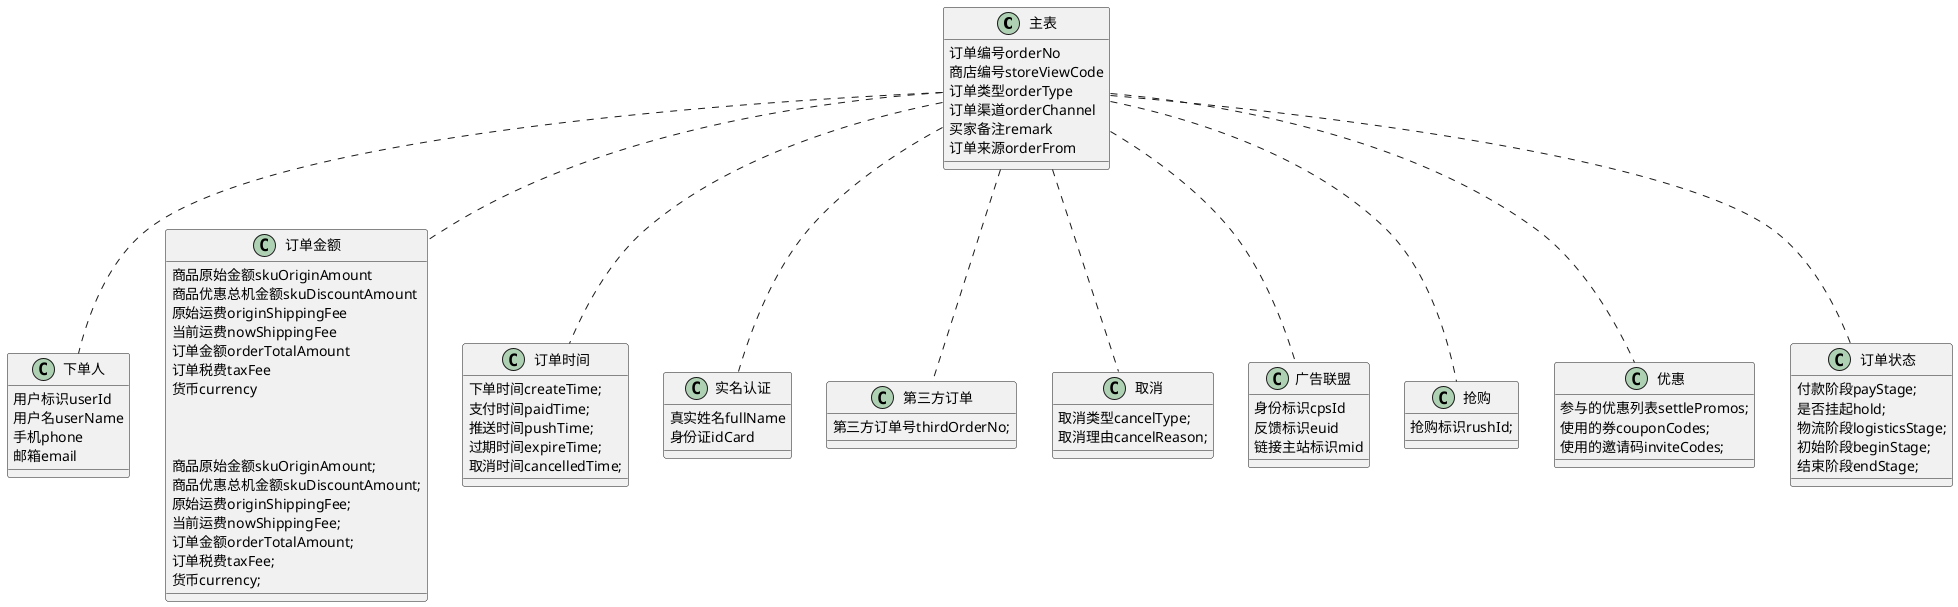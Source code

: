 @startuml


主表.. 下单人
主表 .. 订单金额

主表 .. 订单时间
主表 ..实名认证
主表 ..第三方订单
主表 ..取消
主表 ..广告联盟
主表 ..抢购
主表 ..优惠
主表 ..订单状态


class 主表 {

	订单编号orderNo
	商店编号storeViewCode
	订单类型orderType
	订单渠道orderChannel
	买家备注remark
	订单来源orderFrom

}

 class 订单状态 {

 付款阶段payStage;
 是否挂起hold;
 物流阶段logisticsStage;
 初始阶段beginStage;
 结束阶段endStage;



}

 class 下单人 {

	 用户标识userId
	 用户名userName
	 手机phone
	 邮箱email

}

 class 实名认证 {

	真实姓名fullName
	身份证idCard
}


 class 订单金额 {

商品原始金额skuOriginAmount
商品优惠总机金额skuDiscountAmount
原始运费originShippingFee
当前运费nowShippingFee
订单金额orderTotalAmount
订单税费taxFee
货币currency


}

 class 订单时间 {

	 下单时间createTime;
	 支付时间paidTime;
	 推送时间pushTime;
	 过期时间expireTime;
	 取消时间cancelledTime;



}
 class 第三方订单 {
	 第三方订单号thirdOrderNo;
}

 class 抢购 {

	 抢购标识rushId;

}

 class 广告联盟 {

	 身份标识cpsId
	 反馈标识euid
	 链接主站标识mid



}

 class 订单金额 {

	 商品原始金额skuOriginAmount;
	 商品优惠总机金额skuDiscountAmount;
	 原始运费originShippingFee;
	 当前运费nowShippingFee;
	 订单金额orderTotalAmount;
	 订单税费taxFee;
	 货币currency;



}

 class 优惠 {

	参与的优惠列表settlePromos;
	使用的券couponCodes;
	使用的邀请码inviteCodes;



}



 class 取消 {

	 取消类型cancelType;
	 取消理由cancelReason;


}
@enduml